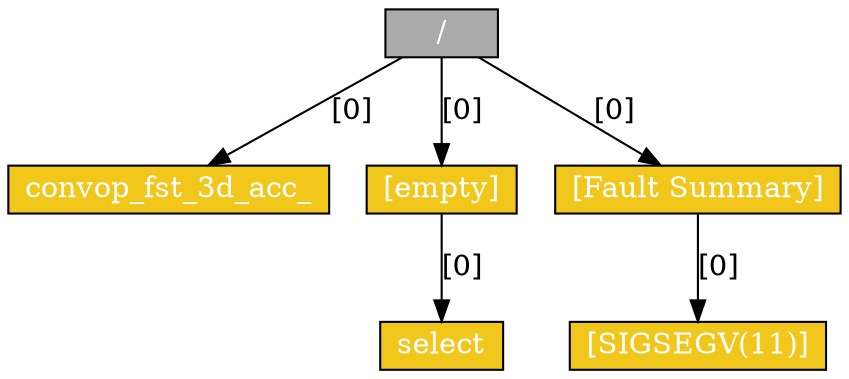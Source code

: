 digraph G {
	node [shape=record,style=filled,labeljust=c,height=0.2];
	0 [pos="0,0", label="/", fillcolor="#AAAAAA",fontcolor="#FFFFFF"];
	1882044842 [pos="0,0", label="convop_fst_3d_acc_", fillcolor="#f1c71c",fontcolor="#FFFFFF"];
	1627197771 [pos="0,0", label="[empty]", fillcolor="#f1c71c",fontcolor="#FFFFFF"];
	1125638855 [pos="0,0", label="select", fillcolor="#f1c71c",fontcolor="#FFFFFF"];
	-2134501904 [pos="0,0", label="[Fault Summary]", fillcolor="#f1c71c",fontcolor="#FFFFFF"];
	-576080587 [pos="0,0", label="[SIGSEGV(11)]", fillcolor="#f1c71c",fontcolor="#FFFFFF"];
	0 -> 1882044842 [label="[0]"]
	0 -> 1627197771 [label="[0]"]
	1627197771 -> 1125638855 [label="[0]"]
	0 -> -2134501904 [label="[0]"]
	-2134501904 -> -576080587 [label="[0]"]
}
